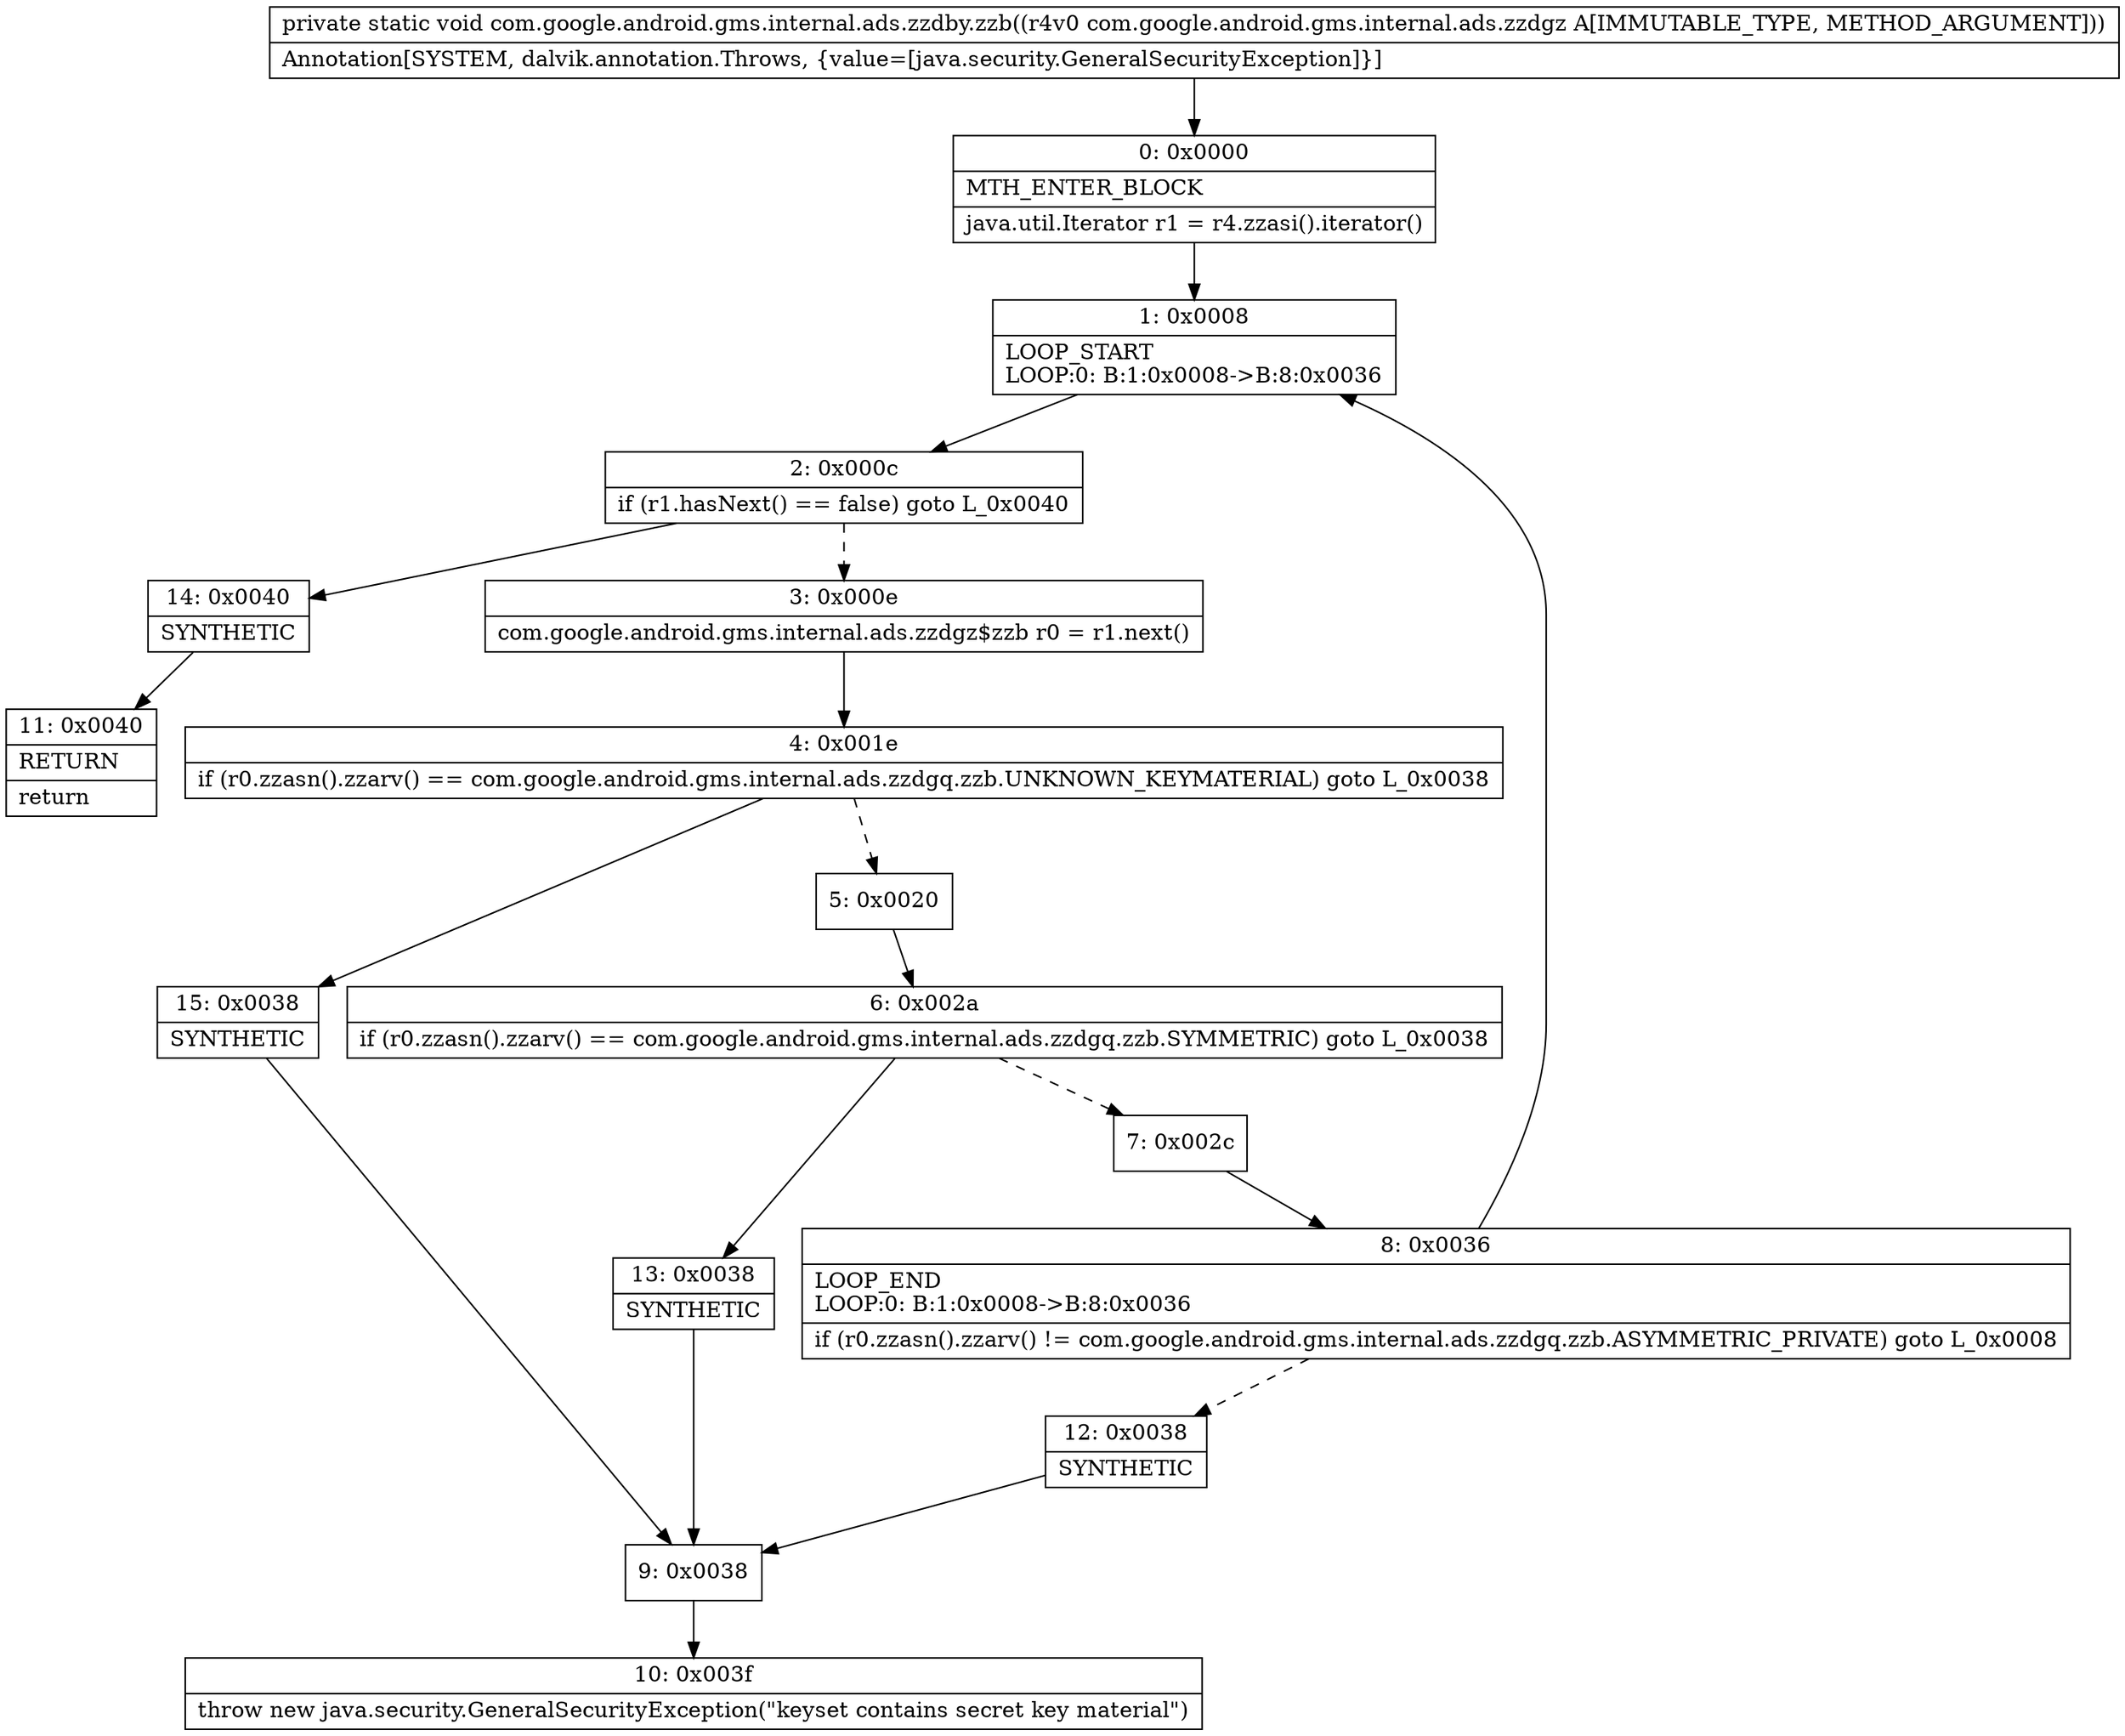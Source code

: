 digraph "CFG forcom.google.android.gms.internal.ads.zzdby.zzb(Lcom\/google\/android\/gms\/internal\/ads\/zzdgz;)V" {
Node_0 [shape=record,label="{0\:\ 0x0000|MTH_ENTER_BLOCK\l|java.util.Iterator r1 = r4.zzasi().iterator()\l}"];
Node_1 [shape=record,label="{1\:\ 0x0008|LOOP_START\lLOOP:0: B:1:0x0008\-\>B:8:0x0036\l}"];
Node_2 [shape=record,label="{2\:\ 0x000c|if (r1.hasNext() == false) goto L_0x0040\l}"];
Node_3 [shape=record,label="{3\:\ 0x000e|com.google.android.gms.internal.ads.zzdgz$zzb r0 = r1.next()\l}"];
Node_4 [shape=record,label="{4\:\ 0x001e|if (r0.zzasn().zzarv() == com.google.android.gms.internal.ads.zzdgq.zzb.UNKNOWN_KEYMATERIAL) goto L_0x0038\l}"];
Node_5 [shape=record,label="{5\:\ 0x0020}"];
Node_6 [shape=record,label="{6\:\ 0x002a|if (r0.zzasn().zzarv() == com.google.android.gms.internal.ads.zzdgq.zzb.SYMMETRIC) goto L_0x0038\l}"];
Node_7 [shape=record,label="{7\:\ 0x002c}"];
Node_8 [shape=record,label="{8\:\ 0x0036|LOOP_END\lLOOP:0: B:1:0x0008\-\>B:8:0x0036\l|if (r0.zzasn().zzarv() != com.google.android.gms.internal.ads.zzdgq.zzb.ASYMMETRIC_PRIVATE) goto L_0x0008\l}"];
Node_9 [shape=record,label="{9\:\ 0x0038}"];
Node_10 [shape=record,label="{10\:\ 0x003f|throw new java.security.GeneralSecurityException(\"keyset contains secret key material\")\l}"];
Node_11 [shape=record,label="{11\:\ 0x0040|RETURN\l|return\l}"];
Node_12 [shape=record,label="{12\:\ 0x0038|SYNTHETIC\l}"];
Node_13 [shape=record,label="{13\:\ 0x0038|SYNTHETIC\l}"];
Node_14 [shape=record,label="{14\:\ 0x0040|SYNTHETIC\l}"];
Node_15 [shape=record,label="{15\:\ 0x0038|SYNTHETIC\l}"];
MethodNode[shape=record,label="{private static void com.google.android.gms.internal.ads.zzdby.zzb((r4v0 com.google.android.gms.internal.ads.zzdgz A[IMMUTABLE_TYPE, METHOD_ARGUMENT]))  | Annotation[SYSTEM, dalvik.annotation.Throws, \{value=[java.security.GeneralSecurityException]\}]\l}"];
MethodNode -> Node_0;
Node_0 -> Node_1;
Node_1 -> Node_2;
Node_2 -> Node_3[style=dashed];
Node_2 -> Node_14;
Node_3 -> Node_4;
Node_4 -> Node_5[style=dashed];
Node_4 -> Node_15;
Node_5 -> Node_6;
Node_6 -> Node_7[style=dashed];
Node_6 -> Node_13;
Node_7 -> Node_8;
Node_8 -> Node_1;
Node_8 -> Node_12[style=dashed];
Node_9 -> Node_10;
Node_12 -> Node_9;
Node_13 -> Node_9;
Node_14 -> Node_11;
Node_15 -> Node_9;
}


